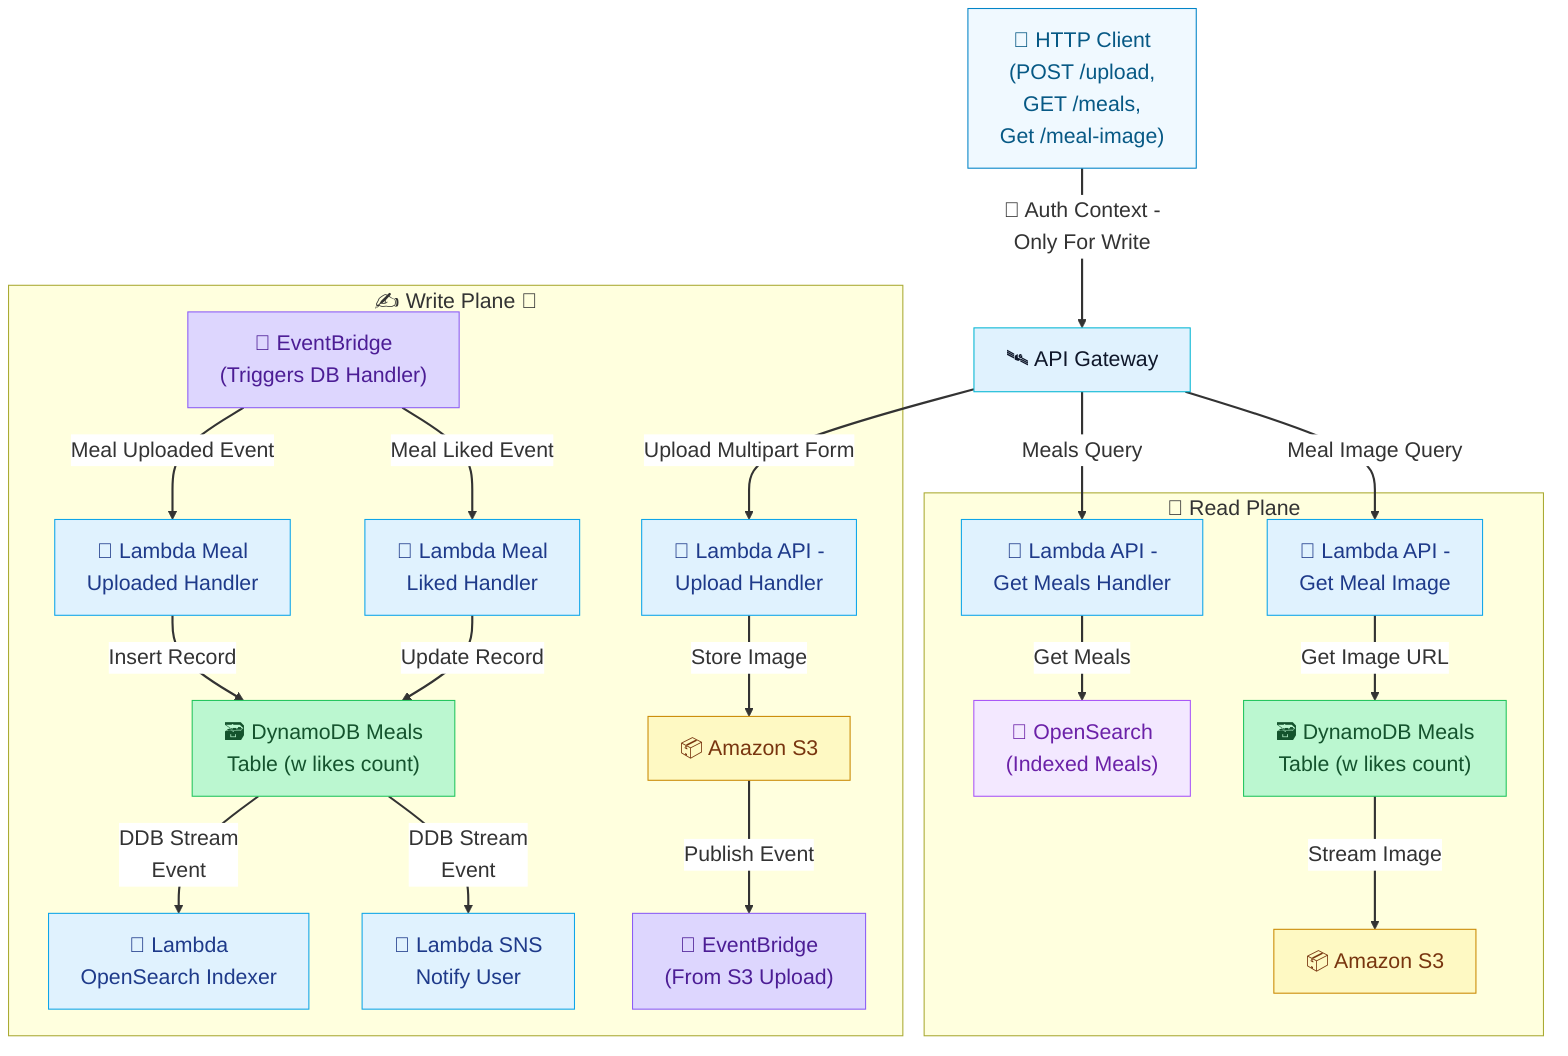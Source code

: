 %%{init: {"theme": "default", "themeVariables": { "fontSize": "20px", "primaryColor": "#E0F2FE", "edgeLabelBackground":"#ffffff"}}}%%
flowchart TD

  A["📨 HTTP Client<br/>(POST /upload,<br/>GET /meals,<br/>Get /meal-image)"]:::client
  Y["🛰️ API Gateway"]:::apigw

  %% Write Plane
  subgraph WRITE["✍️ Write Plane 🔐"]
    B["📡 Lambda API -<br/>Upload Handler"]:::lambda
    C["📦 Amazon S3"]:::s3
    D["🧩 EventBridge<br/>(From S3 Upload)"]:::event
    E["🧩 EventBridge<br/>(Triggers DB Handler)"]:::event
    F["📡 Lambda Meal<br/>Uploaded Handler"]:::lambda
    G["🗃️ DynamoDB Meals<br/>Table (w likes count)"]:::ddb
    H["🔎 Lambda<br/>OpenSearch Indexer"]:::lambda

    I["📡 Lambda Meal<br/>Liked Handler"]:::lambda
    J["📨 Lambda SNS<br/>Notify User"]:::lambda
  end

  %% Read Plane
  subgraph READ["📖 Read Plane"]
    R1["📡 Lambda API -<br/>Get Meals Handler"]:::lambda
    R2["🔎 OpenSearch<br/>(Indexed Meals)"]:::search

    R3["📡 Lambda API -<br/>Get Meal Image"]:::lambda
    R4["🗃️ DynamoDB Meals<br/>Table (w likes count)"]:::ddb
    R5["📦 Amazon S3"]:::s3
  end

  %% Client routes
  A -->|🔐 Auth Context -<br/>Only For Write| Y
  Y -->|Upload Multipart Form| B
  Y -->|Meals Query| R1
  Y -->|Meal Image Query| R3
  R1 -->|Get Meals| R2
  R3 -->|Get Image URL| R4
  R4 -->|Stream Image| R5

  %% Write flow
  B -->|Store Image| C
  C -->|Publish Event| D
  E -->|Meal Uploaded Event| F
  E -->|Meal Liked Event| I
  F -->|Insert Record| G
  G -->|DDB Stream<br/>Event| H
  G -->|DDB Stream<br/>Event| J
  I -->|Update Record| G

  %% Class styles
  classDef client fill:#F0F9FF,stroke:#0284C7,color:#075985;
  classDef apigw fill:#E0F2FE,stroke:#06B6D4,color:#0F172A;
  classDef lambda fill:#E0F2FE,stroke:#0EA5E9,color:#1E3A8A;
  classDef s3 fill:#FEF9C3,stroke:#CA8A04,color:#78350F;
  classDef event fill:#DDD6FE,stroke:#8B5CF6,color:#4C1D95;
  classDef ddb fill:#BBF7D0,stroke:#22C55E,color:#14532D;
  classDef search fill:#F3E8FF,stroke:#A855F7,color:#6B21A8;

  linkStyle default stroke-width:2px,fill:none;
